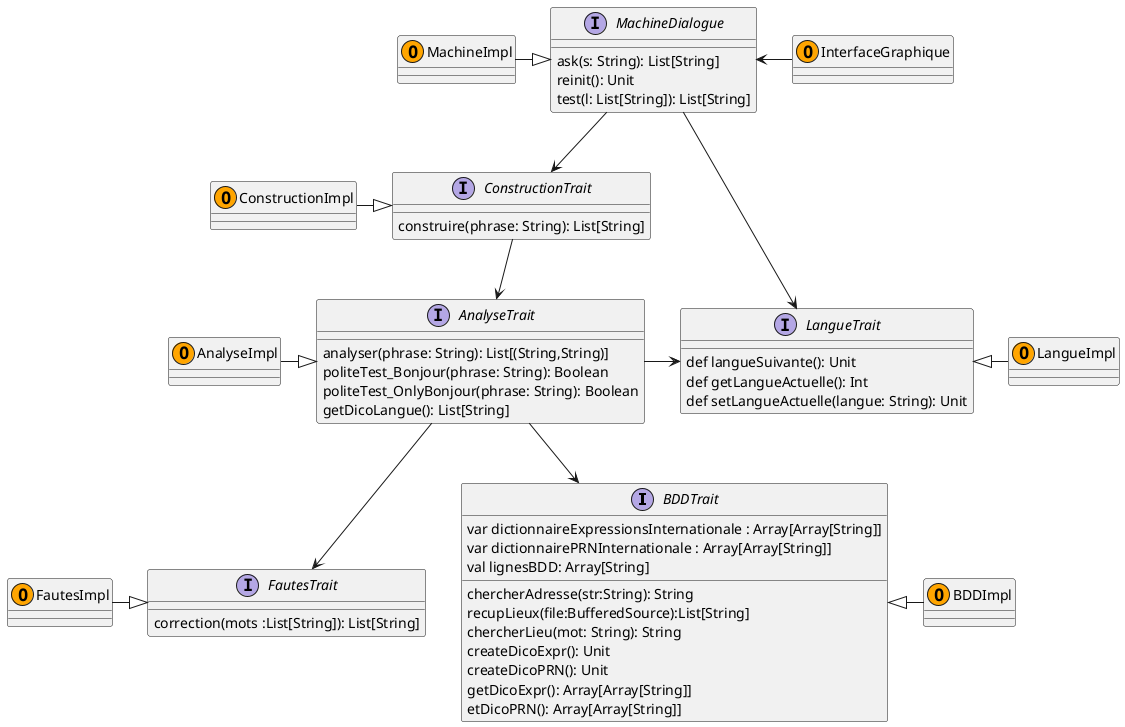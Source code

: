 @startuml Avatar

interface BDDTrait{
	var dictionnaireExpressionsInternationale : Array[Array[String]]
 	var dictionnairePRNInternationale : Array[Array[String]]
  	val lignesBDD: Array[String]
	chercherAdresse(str:String): String
	recupLieux(file:BufferedSource):List[String]
	chercherLieu(mot: String): String
	createDicoExpr(): Unit
	createDicoPRN(): Unit
	getDicoExpr(): Array[Array[String]]
	etDicoPRN(): Array[Array[String]]
}

interface MachineDialogue {
	ask(s: String): List[String]
	reinit(): Unit
	test(l: List[String]): List[String]
}

interface ConstructionTrait{
	construire(phrase: String): List[String]
}

interface InterfaceGraphique{

}

interface FautesTrait{
	correction(mots :List[String]): List[String]
}

interface AnalyseTrait{
	analyser(phrase: String): List[(String,String)]
	politeTest_Bonjour(phrase: String): Boolean
	politeTest_OnlyBonjour(phrase: String): Boolean
	getDicoLangue(): List[String]
}

interface LangueTrait{
	def langueSuivante(): Unit
  	def getLangueActuelle(): Int
  	def setLangueActuelle(langue: String): Unit
}


class MachineImpl <<(O,Orange)>>
class InterfaceGraphique <<(O,Orange)>>
class ConstructionImpl <<(O,Orange)>>
class AnalyseImpl <<(O,Orange)>>
class BDDImpl <<(O,Orange)>>
class FautesImpl <<(O,Orange)>>
class LangueImpl <<(O,Orange)>>

MachineImpl -|> MachineDialogue
BDDTrait <|-  BDDImpl
ConstructionImpl -|>  ConstructionTrait
AnalyseImpl -|>  AnalyseTrait
FautesImpl -|> FautesTrait
LangueTrait <|-  LangueImpl

MachineDialogue --> ConstructionTrait
MachineDialogue <- InterfaceGraphique
ConstructionTrait --> AnalyseTrait

AnalyseTrait -> LangueTrait
AnalyseTrait --> FautesTrait
AnalyseTrait --> BDDTrait
MachineDialogue --> LangueTrait

@enduml